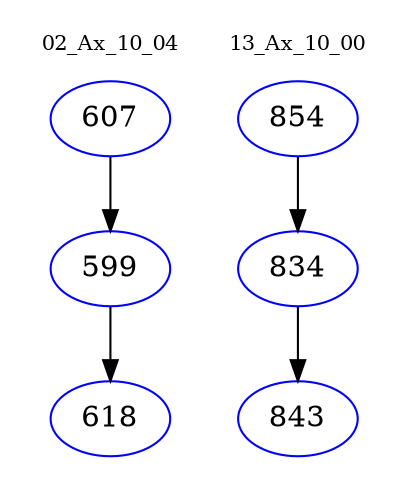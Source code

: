 digraph{
subgraph cluster_0 {
color = white
label = "02_Ax_10_04";
fontsize=10;
T0_607 [label="607", color="blue"]
T0_607 -> T0_599 [color="black"]
T0_599 [label="599", color="blue"]
T0_599 -> T0_618 [color="black"]
T0_618 [label="618", color="blue"]
}
subgraph cluster_1 {
color = white
label = "13_Ax_10_00";
fontsize=10;
T1_854 [label="854", color="blue"]
T1_854 -> T1_834 [color="black"]
T1_834 [label="834", color="blue"]
T1_834 -> T1_843 [color="black"]
T1_843 [label="843", color="blue"]
}
}
